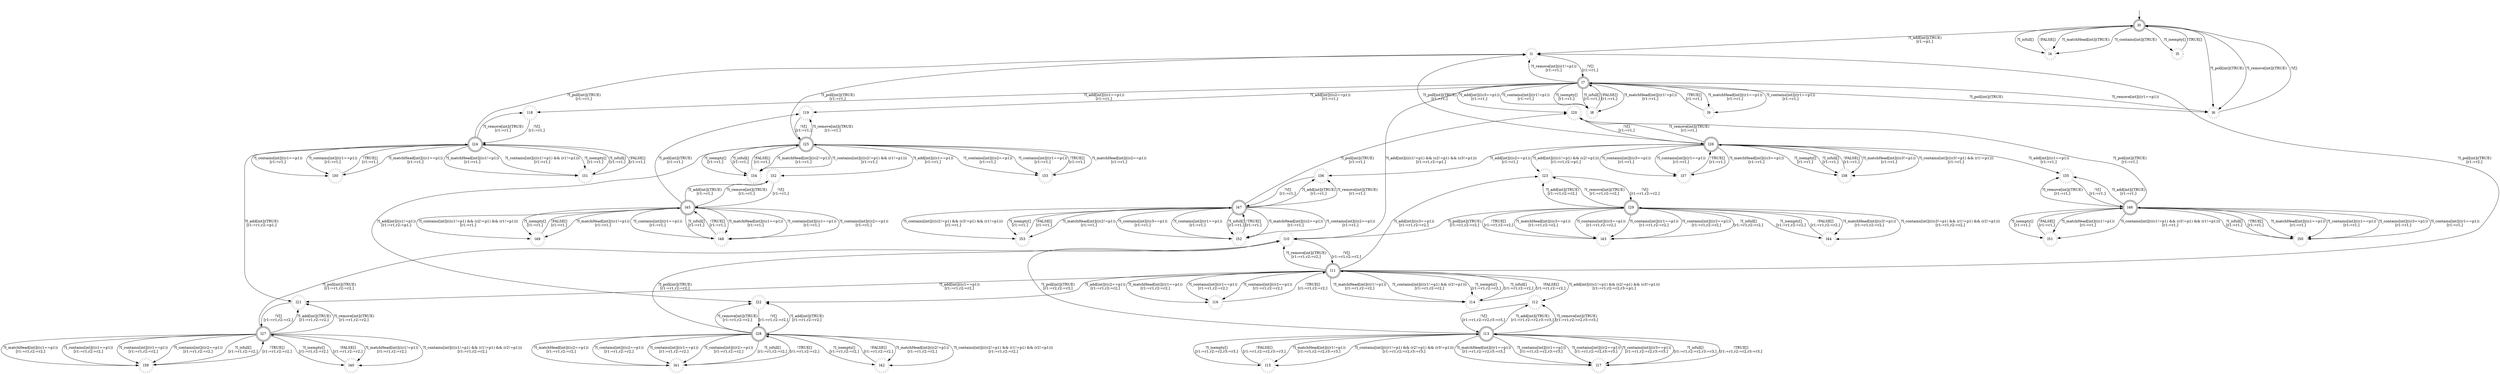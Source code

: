 digraph RA {
"" [shape=none,label=<>]
"l0" [shape=doublecircle ,style=solid]
"l1" [shape=doublecircle ,style=dotted]
"l4" [shape=doublecircle ,style=dotted]
"l5" [shape=doublecircle ,style=dotted]
"l6" [shape=doublecircle ,style=dotted]
"l7" [shape=doublecircle ,style=solid]
"l8" [shape=doublecircle ,style=dotted]
"l9" [shape=doublecircle ,style=dotted]
"l10" [shape=doublecircle ,style=dotted]
"l11" [shape=doublecircle ,style=solid]
"l12" [shape=doublecircle ,style=dotted]
"l13" [shape=doublecircle ,style=solid]
"l14" [shape=doublecircle ,style=dotted]
"l15" [shape=doublecircle ,style=dotted]
"l16" [shape=doublecircle ,style=dotted]
"l17" [shape=doublecircle ,style=dotted]
"l18" [shape=doublecircle ,style=dotted]
"l19" [shape=doublecircle ,style=dotted]
"l20" [shape=doublecircle ,style=dotted]
"l21" [shape=doublecircle ,style=dotted]
"l22" [shape=doublecircle ,style=dotted]
"l23" [shape=doublecircle ,style=dotted]
"l24" [shape=doublecircle ,style=solid]
"l25" [shape=doublecircle ,style=solid]
"l26" [shape=doublecircle ,style=solid]
"l27" [shape=doublecircle ,style=solid]
"l28" [shape=doublecircle ,style=solid]
"l29" [shape=doublecircle ,style=solid]
"l30" [shape=doublecircle ,style=dotted]
"l31" [shape=doublecircle ,style=dotted]
"l32" [shape=doublecircle ,style=dotted]
"l33" [shape=doublecircle ,style=dotted]
"l34" [shape=doublecircle ,style=dotted]
"l35" [shape=doublecircle ,style=dotted]
"l36" [shape=doublecircle ,style=dotted]
"l37" [shape=doublecircle ,style=dotted]
"l38" [shape=doublecircle ,style=dotted]
"l39" [shape=doublecircle ,style=dotted]
"l40" [shape=doublecircle ,style=dotted]
"l41" [shape=doublecircle ,style=dotted]
"l42" [shape=doublecircle ,style=dotted]
"l43" [shape=doublecircle ,style=dotted]
"l44" [shape=doublecircle ,style=dotted]
"l45" [shape=doublecircle ,style=solid]
"l46" [shape=doublecircle ,style=solid]
"l47" [shape=doublecircle ,style=solid]
"l48" [shape=doublecircle ,style=dotted]
"l49" [shape=doublecircle ,style=dotted]
"l50" [shape=doublecircle ,style=dotted]
"l51" [shape=doublecircle ,style=dotted]
"l52" [shape=doublecircle ,style=dotted]
"l53" [shape=doublecircle ,style=dotted]
"" -> "l0"
"l0" -> "l1" [label=<?I_add[int]|(TRUE)<BR />[r1:=p1,]>]
"l0" -> "l4" [label=<?I_matchHead[int]|(TRUE)>]
"l0" -> "l4" [label=<?I_contains[int]|(TRUE)>]
"l0" -> "l4" [label=<?I_isfull[]>]
"l0" -> "l5" [label=<?I_isempty[]>]
"l0" -> "l6" [label=<?I_poll[int]|(TRUE)>]
"l0" -> "l6" [label=<?I_remove[int]|(TRUE)>]
"l1" -> "l7" [label=<!V[]<BR />[r1:=r1,]>]
"l4" -> "l0" [label=<!FALSE[]>]
"l5" -> "l0" [label=<!TRUE[]>]
"l6" -> "l0" [label=<!V[]>]
"l7" -> "l1" [label=<?I_remove[int]|((r1!=p1))<BR />[r1:=r1,]>]
"l7" -> "l6" [label=<?I_remove[int]|((r1==p1))>]
"l7" -> "l6" [label=<?I_poll[int]|(TRUE)>]
"l7" -> "l8" [label=<?I_matchHead[int]|((r1!=p1))<BR />[r1:=r1,]>]
"l7" -> "l9" [label=<?I_matchHead[int]|((r1==p1))<BR />[r1:=r1,]>]
"l7" -> "l8" [label=<?I_contains[int]|((r1!=p1))<BR />[r1:=r1,]>]
"l7" -> "l9" [label=<?I_contains[int]|((r1==p1))<BR />[r1:=r1,]>]
"l7" -> "l8" [label=<?I_isempty[]<BR />[r1:=r1,]>]
"l7" -> "l8" [label=<?I_isfull[]<BR />[r1:=r1,]>]
"l7" -> "l10" [label=<?I_add[int]|(((c1!=p1) &amp;&amp; (c2!=p1) &amp;&amp; (c3!=p1)))<BR />[r1:=r1,r2:=p1,]>]
"l7" -> "l18" [label=<?I_add[int]|((c1==p1))<BR />[r1:=r1,]>]
"l7" -> "l19" [label=<?I_add[int]|((c2==p1))<BR />[r1:=r1,]>]
"l7" -> "l20" [label=<?I_add[int]|((c3==p1))<BR />[r1:=r1,]>]
"l8" -> "l7" [label=<!FALSE[]<BR />[r1:=r1,]>]
"l9" -> "l7" [label=<!TRUE[]<BR />[r1:=r1,]>]
"l10" -> "l11" [label=<!V[]<BR />[r1:=r1,r2:=r2,]>]
"l11" -> "l1" [label=<?I_poll[int]|(TRUE)<BR />[r1:=r2,]>]
"l11" -> "l10" [label=<?I_remove[int]|(TRUE)<BR />[r1:=r1,r2:=r2,]>]
"l11" -> "l12" [label=<?I_add[int]|(((c1!=p1) &amp;&amp; (c2!=p1) &amp;&amp; (c3!=p1)))<BR />[r1:=r1,r2:=r2,r3:=p1,]>]
"l11" -> "l21" [label=<?I_add[int]|((c1==p1))<BR />[r1:=r1,r2:=r2,]>]
"l11" -> "l22" [label=<?I_add[int]|((c2==p1))<BR />[r1:=r1,r2:=r2,]>]
"l11" -> "l23" [label=<?I_add[int]|((c3==p1))<BR />[r1:=r1,r2:=r2,]>]
"l11" -> "l14" [label=<?I_matchHead[int]|((r1!=p1))<BR />[r1:=r1,r2:=r2,]>]
"l11" -> "l16" [label=<?I_matchHead[int]|((r1==p1))<BR />[r1:=r1,r2:=r2,]>]
"l11" -> "l14" [label=<?I_contains[int]|(((r1!=p1) &amp;&amp; (r2!=p1)))<BR />[r1:=r1,r2:=r2,]>]
"l11" -> "l16" [label=<?I_contains[int]|((r1==p1))<BR />[r1:=r1,r2:=r2,]>]
"l11" -> "l16" [label=<?I_contains[int]|((r2==p1))<BR />[r1:=r1,r2:=r2,]>]
"l11" -> "l14" [label=<?I_isempty[]<BR />[r1:=r1,r2:=r2,]>]
"l11" -> "l14" [label=<?I_isfull[]<BR />[r1:=r1,r2:=r2,]>]
"l12" -> "l13" [label=<!V[]<BR />[r1:=r1,r2:=r2,r3:=r3,]>]
"l13" -> "l10" [label=<?I_poll[int]|(TRUE)<BR />[r1:=r2,r2:=r3,]>]
"l13" -> "l12" [label=<?I_add[int]|(TRUE)<BR />[r1:=r1,r2:=r2,r3:=r3,]>]
"l13" -> "l12" [label=<?I_remove[int]|(TRUE)<BR />[r1:=r1,r2:=r2,r3:=r3,]>]
"l13" -> "l15" [label=<?I_matchHead[int]|((r1!=p1))<BR />[r1:=r1,r2:=r2,r3:=r3,]>]
"l13" -> "l17" [label=<?I_matchHead[int]|((r1==p1))<BR />[r1:=r1,r2:=r2,r3:=r3,]>]
"l13" -> "l15" [label=<?I_contains[int]|(((r1!=p1) &amp;&amp; (r2!=p1) &amp;&amp; (r3!=p1)))<BR />[r1:=r1,r2:=r2,r3:=r3,]>]
"l13" -> "l17" [label=<?I_contains[int]|((r1==p1))<BR />[r1:=r1,r2:=r2,r3:=r3,]>]
"l13" -> "l17" [label=<?I_contains[int]|((r2==p1))<BR />[r1:=r1,r2:=r2,r3:=r3,]>]
"l13" -> "l17" [label=<?I_contains[int]|((r3==p1))<BR />[r1:=r1,r2:=r2,r3:=r3,]>]
"l13" -> "l15" [label=<?I_isempty[]<BR />[r1:=r1,r2:=r2,r3:=r3,]>]
"l13" -> "l17" [label=<?I_isfull[]<BR />[r1:=r1,r2:=r2,r3:=r3,]>]
"l14" -> "l11" [label=<!FALSE[]<BR />[r1:=r1,r2:=r2,]>]
"l15" -> "l13" [label=<!FALSE[]<BR />[r1:=r1,r2:=r2,r3:=r3,]>]
"l16" -> "l11" [label=<!TRUE[]<BR />[r1:=r1,r2:=r2,]>]
"l17" -> "l13" [label=<!TRUE[]<BR />[r1:=r1,r2:=r2,r3:=r3,]>]
"l18" -> "l24" [label=<!V[]<BR />[r1:=r1,]>]
"l19" -> "l25" [label=<!V[]<BR />[r1:=r1,]>]
"l20" -> "l26" [label=<!V[]<BR />[r1:=r1,]>]
"l21" -> "l27" [label=<!V[]<BR />[r1:=r1,r2:=r2,]>]
"l22" -> "l28" [label=<!V[]<BR />[r1:=r1,r2:=r2,]>]
"l23" -> "l29" [label=<!V[]<BR />[r1:=r1,r2:=r2,]>]
"l24" -> "l1" [label=<?I_poll[int]|(TRUE)<BR />[r1:=r1,]>]
"l24" -> "l18" [label=<?I_remove[int]|(TRUE)<BR />[r1:=r1,]>]
"l24" -> "l21" [label=<?I_add[int]|(TRUE)<BR />[r1:=r1,r2:=p1,]>]
"l24" -> "l30" [label=<?I_matchHead[int]|((c1==p1))<BR />[r1:=r1,]>]
"l24" -> "l31" [label=<?I_matchHead[int]|((c1!=p1))<BR />[r1:=r1,]>]
"l24" -> "l30" [label=<?I_contains[int]|((c1==p1))<BR />[r1:=r1,]>]
"l24" -> "l30" [label=<?I_contains[int]|((r1==p1))<BR />[r1:=r1,]>]
"l24" -> "l31" [label=<?I_contains[int]|(((c1!=p1) &amp;&amp; (r1!=p1)))<BR />[r1:=r1,]>]
"l24" -> "l31" [label=<?I_isempty[]<BR />[r1:=r1,]>]
"l24" -> "l31" [label=<?I_isfull[]<BR />[r1:=r1,]>]
"l25" -> "l1" [label=<?I_poll[int]|(TRUE)<BR />[r1:=r1,]>]
"l25" -> "l19" [label=<?I_remove[int]|(TRUE)<BR />[r1:=r1,]>]
"l25" -> "l22" [label=<?I_add[int]|((c1!=p1))<BR />[r1:=r1,r2:=p1,]>]
"l25" -> "l32" [label=<?I_add[int]|((c1==p1))<BR />[r1:=r1,]>]
"l25" -> "l33" [label=<?I_matchHead[int]|((c2==p1))<BR />[r1:=r1,]>]
"l25" -> "l34" [label=<?I_matchHead[int]|((c2!=p1))<BR />[r1:=r1,]>]
"l25" -> "l33" [label=<?I_contains[int]|((c2==p1))<BR />[r1:=r1,]>]
"l25" -> "l33" [label=<?I_contains[int]|((r1==p1))<BR />[r1:=r1,]>]
"l25" -> "l34" [label=<?I_contains[int]|(((c2!=p1) &amp;&amp; (r1!=p1)))<BR />[r1:=r1,]>]
"l25" -> "l34" [label=<?I_isempty[]<BR />[r1:=r1,]>]
"l25" -> "l34" [label=<?I_isfull[]<BR />[r1:=r1,]>]
"l26" -> "l1" [label=<?I_poll[int]|(TRUE)<BR />[r1:=r1,]>]
"l26" -> "l20" [label=<?I_remove[int]|(TRUE)<BR />[r1:=r1,]>]
"l26" -> "l23" [label=<?I_add[int]|(((c1!=p1) &amp;&amp; (c2!=p1)))<BR />[r1:=r1,r2:=p1,]>]
"l26" -> "l35" [label=<?I_add[int]|((c1==p1))<BR />[r1:=r1,]>]
"l26" -> "l36" [label=<?I_add[int]|((c2==p1))<BR />[r1:=r1,]>]
"l26" -> "l37" [label=<?I_matchHead[int]|((c3==p1))<BR />[r1:=r1,]>]
"l26" -> "l38" [label=<?I_matchHead[int]|((c3!=p1))<BR />[r1:=r1,]>]
"l26" -> "l37" [label=<?I_contains[int]|((c3==p1))<BR />[r1:=r1,]>]
"l26" -> "l37" [label=<?I_contains[int]|((r1==p1))<BR />[r1:=r1,]>]
"l26" -> "l38" [label=<?I_contains[int]|(((c3!=p1) &amp;&amp; (r1!=p1)))<BR />[r1:=r1,]>]
"l26" -> "l38" [label=<?I_isempty[]<BR />[r1:=r1,]>]
"l26" -> "l38" [label=<?I_isfull[]<BR />[r1:=r1,]>]
"l27" -> "l10" [label=<?I_poll[int]|(TRUE)<BR />[r1:=r1,r2:=r2,]>]
"l27" -> "l21" [label=<?I_add[int]|(TRUE)<BR />[r1:=r1,r2:=r2,]>]
"l27" -> "l21" [label=<?I_remove[int]|(TRUE)<BR />[r1:=r1,r2:=r2,]>]
"l27" -> "l39" [label=<?I_matchHead[int]|((c1==p1))<BR />[r1:=r1,r2:=r2,]>]
"l27" -> "l40" [label=<?I_matchHead[int]|((c1!=p1))<BR />[r1:=r1,r2:=r2,]>]
"l27" -> "l39" [label=<?I_contains[int]|((c1==p1))<BR />[r1:=r1,r2:=r2,]>]
"l27" -> "l39" [label=<?I_contains[int]|((r1==p1))<BR />[r1:=r1,r2:=r2,]>]
"l27" -> "l39" [label=<?I_contains[int]|((r2==p1))<BR />[r1:=r1,r2:=r2,]>]
"l27" -> "l40" [label=<?I_contains[int]|(((c1!=p1) &amp;&amp; (r1!=p1) &amp;&amp; (r2!=p1)))<BR />[r1:=r1,r2:=r2,]>]
"l27" -> "l39" [label=<?I_isfull[]<BR />[r1:=r1,r2:=r2,]>]
"l27" -> "l40" [label=<?I_isempty[]<BR />[r1:=r1,r2:=r2,]>]
"l28" -> "l10" [label=<?I_poll[int]|(TRUE)<BR />[r1:=r1,r2:=r2,]>]
"l28" -> "l22" [label=<?I_add[int]|(TRUE)<BR />[r1:=r1,r2:=r2,]>]
"l28" -> "l22" [label=<?I_remove[int]|(TRUE)<BR />[r1:=r1,r2:=r2,]>]
"l28" -> "l41" [label=<?I_matchHead[int]|((c2==p1))<BR />[r1:=r1,r2:=r2,]>]
"l28" -> "l42" [label=<?I_matchHead[int]|((c2!=p1))<BR />[r1:=r1,r2:=r2,]>]
"l28" -> "l41" [label=<?I_contains[int]|((c2==p1))<BR />[r1:=r1,r2:=r2,]>]
"l28" -> "l41" [label=<?I_contains[int]|((r1==p1))<BR />[r1:=r1,r2:=r2,]>]
"l28" -> "l41" [label=<?I_contains[int]|((r2==p1))<BR />[r1:=r1,r2:=r2,]>]
"l28" -> "l42" [label=<?I_contains[int]|(((c2!=p1) &amp;&amp; (r1!=p1) &amp;&amp; (r2!=p1)))<BR />[r1:=r1,r2:=r2,]>]
"l28" -> "l41" [label=<?I_isfull[]<BR />[r1:=r1,r2:=r2,]>]
"l28" -> "l42" [label=<?I_isempty[]<BR />[r1:=r1,r2:=r2,]>]
"l29" -> "l10" [label=<?I_poll[int]|(TRUE)<BR />[r1:=r1,r2:=r2,]>]
"l29" -> "l23" [label=<?I_add[int]|(TRUE)<BR />[r1:=r1,r2:=r2,]>]
"l29" -> "l23" [label=<?I_remove[int]|(TRUE)<BR />[r1:=r1,r2:=r2,]>]
"l29" -> "l43" [label=<?I_matchHead[int]|((c3==p1))<BR />[r1:=r1,r2:=r2,]>]
"l29" -> "l44" [label=<?I_matchHead[int]|((c3!=p1))<BR />[r1:=r1,r2:=r2,]>]
"l29" -> "l43" [label=<?I_contains[int]|((c3==p1))<BR />[r1:=r1,r2:=r2,]>]
"l29" -> "l43" [label=<?I_contains[int]|((r1==p1))<BR />[r1:=r1,r2:=r2,]>]
"l29" -> "l43" [label=<?I_contains[int]|((r2==p1))<BR />[r1:=r1,r2:=r2,]>]
"l29" -> "l44" [label=<?I_contains[int]|(((c3!=p1) &amp;&amp; (r1!=p1) &amp;&amp; (r2!=p1)))<BR />[r1:=r1,r2:=r2,]>]
"l29" -> "l43" [label=<?I_isfull[]<BR />[r1:=r1,r2:=r2,]>]
"l29" -> "l44" [label=<?I_isempty[]<BR />[r1:=r1,r2:=r2,]>]
"l30" -> "l24" [label=<!TRUE[]<BR />[r1:=r1,]>]
"l31" -> "l24" [label=<!FALSE[]<BR />[r1:=r1,]>]
"l32" -> "l45" [label=<!V[]<BR />[r1:=r1,]>]
"l33" -> "l25" [label=<!TRUE[]<BR />[r1:=r1,]>]
"l34" -> "l25" [label=<!FALSE[]<BR />[r1:=r1,]>]
"l35" -> "l46" [label=<!V[]<BR />[r1:=r1,]>]
"l36" -> "l47" [label=<!V[]<BR />[r1:=r1,]>]
"l37" -> "l26" [label=<!TRUE[]<BR />[r1:=r1,]>]
"l38" -> "l26" [label=<!FALSE[]<BR />[r1:=r1,]>]
"l39" -> "l27" [label=<!TRUE[]<BR />[r1:=r1,r2:=r2,]>]
"l40" -> "l27" [label=<!FALSE[]<BR />[r1:=r1,r2:=r2,]>]
"l41" -> "l28" [label=<!TRUE[]<BR />[r1:=r1,r2:=r2,]>]
"l42" -> "l28" [label=<!FALSE[]<BR />[r1:=r1,r2:=r2,]>]
"l43" -> "l29" [label=<!TRUE[]<BR />[r1:=r1,r2:=r2,]>]
"l44" -> "l29" [label=<!FALSE[]<BR />[r1:=r1,r2:=r2,]>]
"l45" -> "l19" [label=<?I_poll[int]|(TRUE)<BR />[r1:=r1,]>]
"l45" -> "l32" [label=<?I_add[int]|(TRUE)<BR />[r1:=r1,]>]
"l45" -> "l32" [label=<?I_remove[int]|(TRUE)<BR />[r1:=r1,]>]
"l45" -> "l48" [label=<?I_matchHead[int]|((c1==p1))<BR />[r1:=r1,]>]
"l45" -> "l49" [label=<?I_matchHead[int]|((c1!=p1))<BR />[r1:=r1,]>]
"l45" -> "l48" [label=<?I_contains[int]|((c1==p1))<BR />[r1:=r1,]>]
"l45" -> "l48" [label=<?I_contains[int]|((c2==p1))<BR />[r1:=r1,]>]
"l45" -> "l48" [label=<?I_contains[int]|((r1==p1))<BR />[r1:=r1,]>]
"l45" -> "l49" [label=<?I_contains[int]|(((c1!=p1) &amp;&amp; (c2!=p1) &amp;&amp; (r1!=p1)))<BR />[r1:=r1,]>]
"l45" -> "l48" [label=<?I_isfull[]<BR />[r1:=r1,]>]
"l45" -> "l49" [label=<?I_isempty[]<BR />[r1:=r1,]>]
"l46" -> "l20" [label=<?I_poll[int]|(TRUE)<BR />[r1:=r1,]>]
"l46" -> "l35" [label=<?I_add[int]|(TRUE)<BR />[r1:=r1,]>]
"l46" -> "l35" [label=<?I_remove[int]|(TRUE)<BR />[r1:=r1,]>]
"l46" -> "l50" [label=<?I_matchHead[int]|((c1==p1))<BR />[r1:=r1,]>]
"l46" -> "l51" [label=<?I_matchHead[int]|((c1!=p1))<BR />[r1:=r1,]>]
"l46" -> "l50" [label=<?I_contains[int]|((c1==p1))<BR />[r1:=r1,]>]
"l46" -> "l50" [label=<?I_contains[int]|((c3==p1))<BR />[r1:=r1,]>]
"l46" -> "l50" [label=<?I_contains[int]|((r1==p1))<BR />[r1:=r1,]>]
"l46" -> "l51" [label=<?I_contains[int]|(((c1!=p1) &amp;&amp; (c3!=p1) &amp;&amp; (r1!=p1)))<BR />[r1:=r1,]>]
"l46" -> "l50" [label=<?I_isfull[]<BR />[r1:=r1,]>]
"l46" -> "l51" [label=<?I_isempty[]<BR />[r1:=r1,]>]
"l47" -> "l20" [label=<?I_poll[int]|(TRUE)<BR />[r1:=r1,]>]
"l47" -> "l36" [label=<?I_add[int]|(TRUE)<BR />[r1:=r1,]>]
"l47" -> "l36" [label=<?I_remove[int]|(TRUE)<BR />[r1:=r1,]>]
"l47" -> "l52" [label=<?I_matchHead[int]|((c2==p1))<BR />[r1:=r1,]>]
"l47" -> "l53" [label=<?I_matchHead[int]|((c2!=p1))<BR />[r1:=r1,]>]
"l47" -> "l52" [label=<?I_contains[int]|((c2==p1))<BR />[r1:=r1,]>]
"l47" -> "l52" [label=<?I_contains[int]|((c3==p1))<BR />[r1:=r1,]>]
"l47" -> "l52" [label=<?I_contains[int]|((r1==p1))<BR />[r1:=r1,]>]
"l47" -> "l53" [label=<?I_contains[int]|(((c2!=p1) &amp;&amp; (c3!=p1) &amp;&amp; (r1!=p1)))<BR />[r1:=r1,]>]
"l47" -> "l52" [label=<?I_isfull[]<BR />[r1:=r1,]>]
"l47" -> "l53" [label=<?I_isempty[]<BR />[r1:=r1,]>]
"l48" -> "l45" [label=<!TRUE[]<BR />[r1:=r1,]>]
"l49" -> "l45" [label=<!FALSE[]<BR />[r1:=r1,]>]
"l50" -> "l46" [label=<!TRUE[]<BR />[r1:=r1,]>]
"l51" -> "l46" [label=<!FALSE[]<BR />[r1:=r1,]>]
"l52" -> "l47" [label=<!TRUE[]<BR />[r1:=r1,]>]
"l53" -> "l47" [label=<!FALSE[]<BR />[r1:=r1,]>]
}
